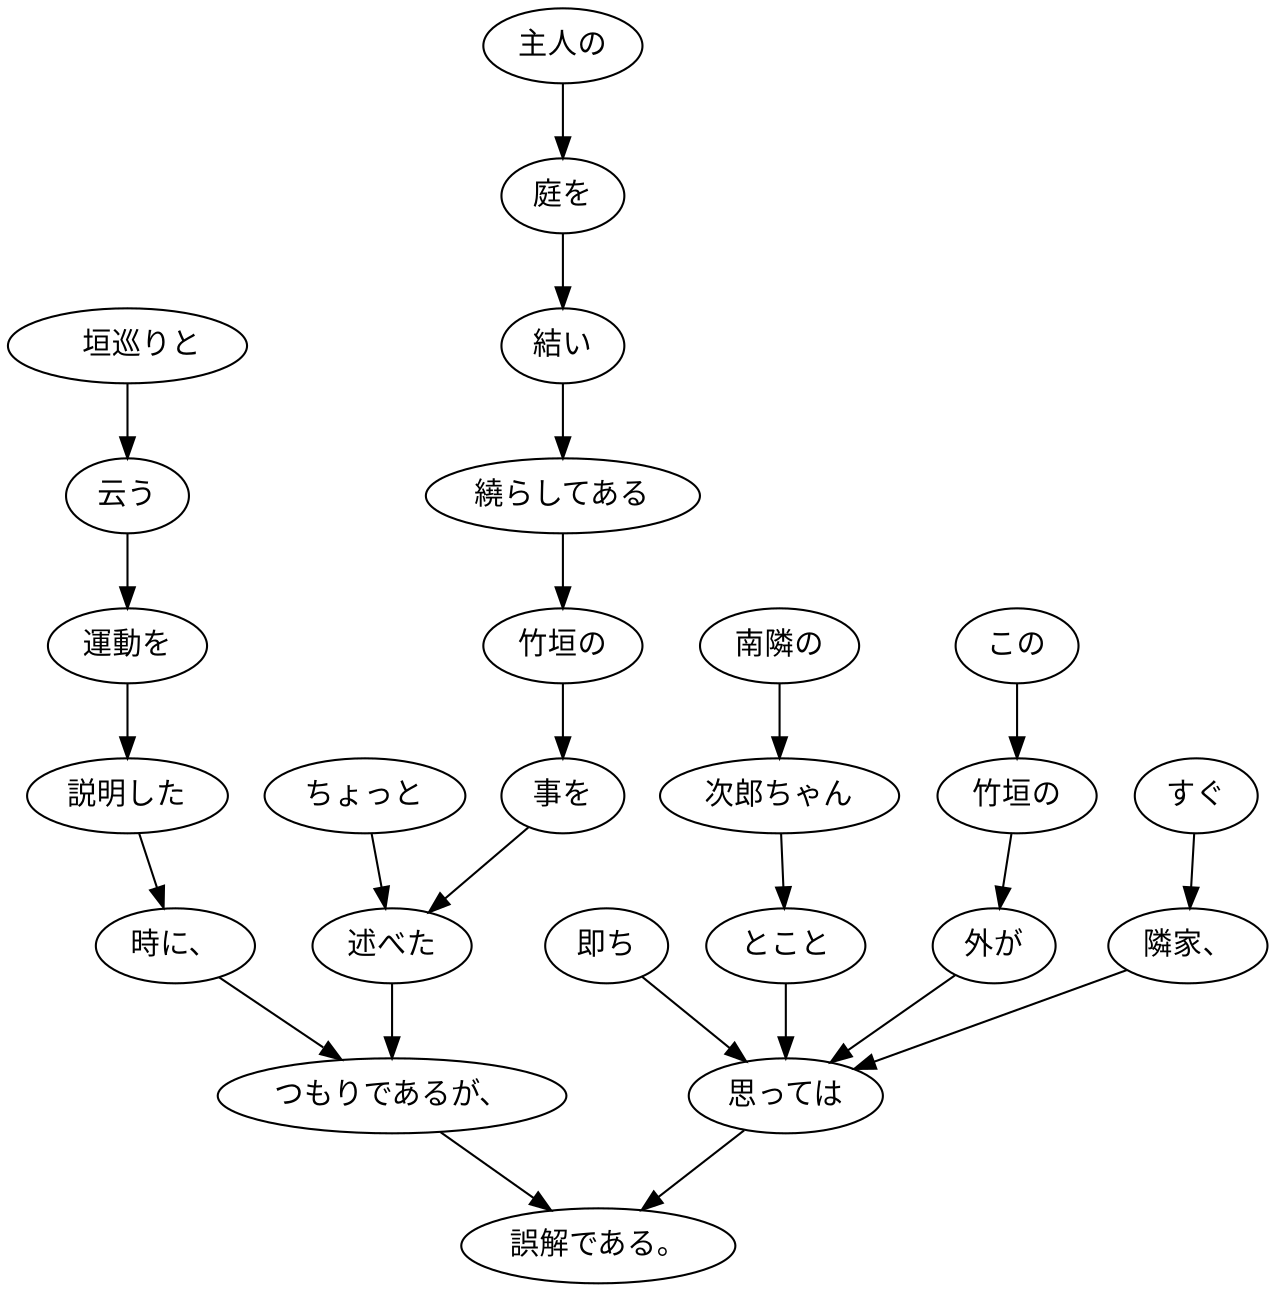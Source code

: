 digraph graph4669 {
	node0 [label="　垣巡りと"];
	node1 [label="云う"];
	node2 [label="運動を"];
	node3 [label="説明した"];
	node4 [label="時に、"];
	node5 [label="主人の"];
	node6 [label="庭を"];
	node7 [label="結い"];
	node8 [label="繞らしてある"];
	node9 [label="竹垣の"];
	node10 [label="事を"];
	node11 [label="ちょっと"];
	node12 [label="述べた"];
	node13 [label="つもりであるが、"];
	node14 [label="この"];
	node15 [label="竹垣の"];
	node16 [label="外が"];
	node17 [label="すぐ"];
	node18 [label="隣家、"];
	node19 [label="即ち"];
	node20 [label="南隣の"];
	node21 [label="次郎ちゃん"];
	node22 [label="とこと"];
	node23 [label="思っては"];
	node24 [label="誤解である。"];
	node0 -> node1;
	node1 -> node2;
	node2 -> node3;
	node3 -> node4;
	node4 -> node13;
	node5 -> node6;
	node6 -> node7;
	node7 -> node8;
	node8 -> node9;
	node9 -> node10;
	node10 -> node12;
	node11 -> node12;
	node12 -> node13;
	node13 -> node24;
	node14 -> node15;
	node15 -> node16;
	node16 -> node23;
	node17 -> node18;
	node18 -> node23;
	node19 -> node23;
	node20 -> node21;
	node21 -> node22;
	node22 -> node23;
	node23 -> node24;
}
